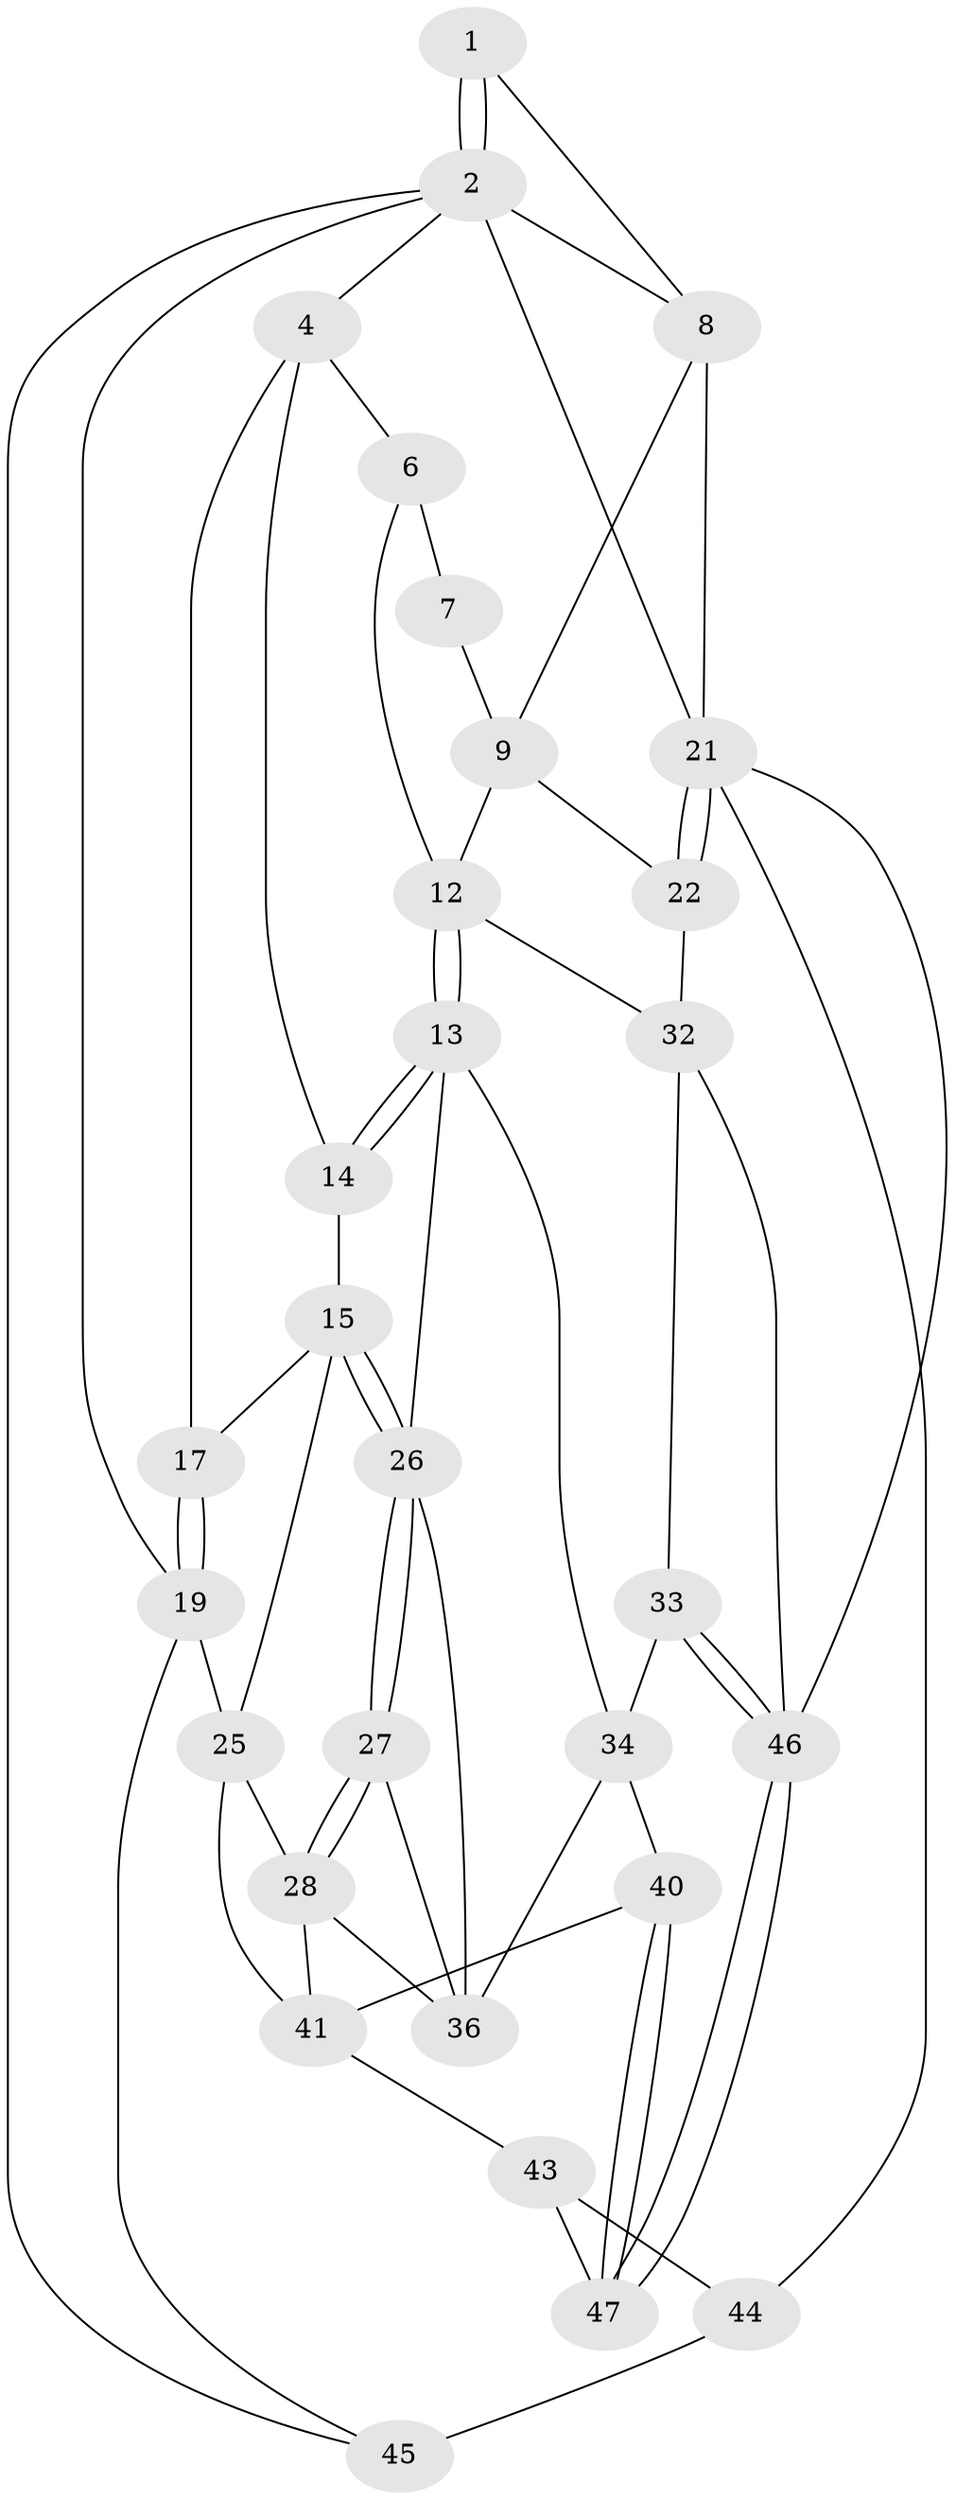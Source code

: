 // original degree distribution, {3: 0.0392156862745098, 5: 0.5098039215686274, 4: 0.2549019607843137, 6: 0.19607843137254902}
// Generated by graph-tools (version 1.1) at 2025/11/02/27/25 16:11:57]
// undirected, 30 vertices, 65 edges
graph export_dot {
graph [start="1"]
  node [color=gray90,style=filled];
  1 [pos="+0.8262195423754445+0"];
  2 [pos="+1+0",super="+3"];
  4 [pos="+0.13440290190335005+0",super="+5"];
  6 [pos="+0.45294601491089076+0",super="+11"];
  7 [pos="+0.4973113394308476+0",super="+10"];
  8 [pos="+0.8521060425605467+0.1838227999518296",super="+18"];
  9 [pos="+0.8439556136701162+0.19271016439828131",super="+23"];
  12 [pos="+0.716525492797332+0.33131057084170884",super="+24"];
  13 [pos="+0.5838378816015379+0.36271988232643704",super="+30"];
  14 [pos="+0.4813204579716299+0.1648618069225583"];
  15 [pos="+0.3417444284124992+0.3417728348436338",super="+16"];
  17 [pos="+0.18444536977569892+0.08616919720754854"];
  19 [pos="+0.12214901547915186+0.44120039470238853",super="+20"];
  21 [pos="+1+0.4252575652731928",super="+49"];
  22 [pos="+1+0.42349497846300144"];
  25 [pos="+0.1644022214651462+0.4578909811665559",super="+29"];
  26 [pos="+0.3614504230116266+0.37318057952769756",super="+31"];
  27 [pos="+0.3349128139610402+0.46286810389785904"];
  28 [pos="+0.2150760660493259+0.505763859920637",super="+38"];
  32 [pos="+0.7981483738550469+0.4908451749958866",super="+35"];
  33 [pos="+0.6407479725091411+0.5243564158743942"];
  34 [pos="+0.5756011996657684+0.3820869048885377",super="+39"];
  36 [pos="+0.40699852005246445+0.4977852588131684",super="+37"];
  40 [pos="+0.45259404721775776+0.6932074833585978"];
  41 [pos="+0.32635700459184663+0.6030580193922649",super="+42"];
  43 [pos="+0.11664487021755698+0.7506726354325418",super="+50"];
  44 [pos="+0+0.7736969965122285",super="+51"];
  45 [pos="+0+0.7506936724207653"];
  46 [pos="+0.6164622140579618+0.9607154831951128",super="+48"];
  47 [pos="+0.5660903891735068+0.9575244252674359"];
  1 -- 2;
  1 -- 2;
  1 -- 8;
  2 -- 4;
  2 -- 45;
  2 -- 19;
  2 -- 21;
  2 -- 8;
  4 -- 17;
  4 -- 6;
  4 -- 14;
  6 -- 7 [weight=2];
  6 -- 12;
  7 -- 9;
  8 -- 9;
  8 -- 21;
  9 -- 22;
  9 -- 12;
  12 -- 13;
  12 -- 13;
  12 -- 32;
  13 -- 14;
  13 -- 14;
  13 -- 26;
  13 -- 34;
  14 -- 15;
  15 -- 26;
  15 -- 26;
  15 -- 17;
  15 -- 25;
  17 -- 19;
  17 -- 19;
  19 -- 25;
  19 -- 45;
  21 -- 22;
  21 -- 22;
  21 -- 46;
  21 -- 44;
  22 -- 32;
  25 -- 28;
  25 -- 41;
  26 -- 27;
  26 -- 27;
  26 -- 36;
  27 -- 28;
  27 -- 28;
  27 -- 36;
  28 -- 41;
  28 -- 36;
  32 -- 33;
  32 -- 46;
  33 -- 34;
  33 -- 46;
  33 -- 46;
  34 -- 40;
  34 -- 36;
  40 -- 41;
  40 -- 47;
  40 -- 47;
  41 -- 43;
  43 -- 44 [weight=2];
  43 -- 47;
  44 -- 45 [weight=2];
  46 -- 47;
  46 -- 47;
}
